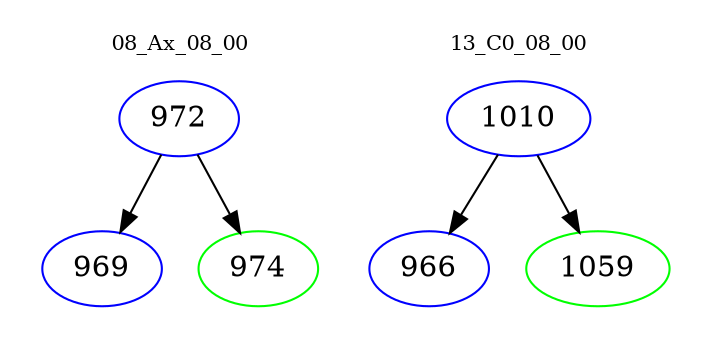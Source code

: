 digraph{
subgraph cluster_0 {
color = white
label = "08_Ax_08_00";
fontsize=10;
T0_972 [label="972", color="blue"]
T0_972 -> T0_969 [color="black"]
T0_969 [label="969", color="blue"]
T0_972 -> T0_974 [color="black"]
T0_974 [label="974", color="green"]
}
subgraph cluster_1 {
color = white
label = "13_C0_08_00";
fontsize=10;
T1_1010 [label="1010", color="blue"]
T1_1010 -> T1_966 [color="black"]
T1_966 [label="966", color="blue"]
T1_1010 -> T1_1059 [color="black"]
T1_1059 [label="1059", color="green"]
}
}
